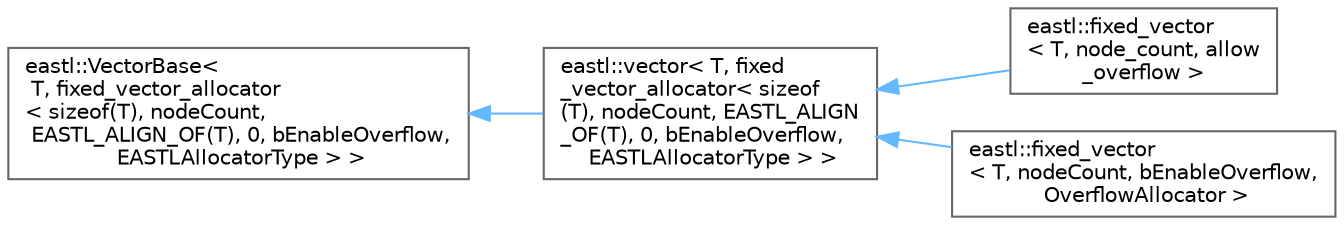 digraph "类继承关系图"
{
 // LATEX_PDF_SIZE
  bgcolor="transparent";
  edge [fontname=Helvetica,fontsize=10,labelfontname=Helvetica,labelfontsize=10];
  node [fontname=Helvetica,fontsize=10,shape=box,height=0.2,width=0.4];
  rankdir="LR";
  Node0 [id="Node000000",label="eastl::VectorBase\<\l T, fixed_vector_allocator\l\< sizeof(T), nodeCount,\l EASTL_ALIGN_OF(T), 0, bEnableOverflow,\l EASTLAllocatorType \> \>",height=0.2,width=0.4,color="grey40", fillcolor="white", style="filled",URL="$structeastl_1_1_vector_base.html",tooltip=" "];
  Node0 -> Node1 [id="edge3713_Node000000_Node000001",dir="back",color="steelblue1",style="solid",tooltip=" "];
  Node1 [id="Node000001",label="eastl::vector\< T, fixed\l_vector_allocator\< sizeof\l(T), nodeCount, EASTL_ALIGN\l_OF(T), 0, bEnableOverflow,\l EASTLAllocatorType \> \>",height=0.2,width=0.4,color="grey40", fillcolor="white", style="filled",URL="$classeastl_1_1vector.html",tooltip=" "];
  Node1 -> Node2 [id="edge3714_Node000001_Node000002",dir="back",color="steelblue1",style="solid",tooltip=" "];
  Node2 [id="Node000002",label="eastl::fixed_vector\l\< T, node_count, allow\l_overflow \>",height=0.2,width=0.4,color="grey40", fillcolor="white", style="filled",URL="$classeastl_1_1fixed__vector.html",tooltip=" "];
  Node1 -> Node3 [id="edge3715_Node000001_Node000003",dir="back",color="steelblue1",style="solid",tooltip=" "];
  Node3 [id="Node000003",label="eastl::fixed_vector\l\< T, nodeCount, bEnableOverflow,\l OverflowAllocator \>",height=0.2,width=0.4,color="grey40", fillcolor="white", style="filled",URL="$classeastl_1_1fixed__vector.html",tooltip=" "];
}
